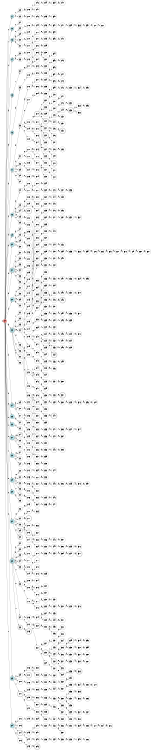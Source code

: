 digraph APTAALF {
__start0 [style = invis, shape = none, label = "", width = 0, height = 0];

rankdir=LR;
size="8,5";

s0 [style="filled", color="black", fillcolor="#ff817b" shape="circle", label="q0"];
s1 [style="filled", color="black", fillcolor="powderblue" shape="circle", label="q1"];
s2 [style="filled", color="black", fillcolor="powderblue" shape="circle", label="q2"];
s3 [style="filled", color="black", fillcolor="powderblue" shape="circle", label="q3"];
s4 [style="filled", color="black", fillcolor="powderblue" shape="circle", label="q4"];
s5 [style="filled", color="black", fillcolor="powderblue" shape="circle", label="q5"];
s6 [style="filled", color="black", fillcolor="powderblue" shape="circle", label="q6"];
s7 [style="filled", color="black", fillcolor="powderblue" shape="circle", label="q7"];
s8 [style="filled", color="black", fillcolor="powderblue" shape="circle", label="q8"];
s9 [style="filled", color="black", fillcolor="powderblue" shape="circle", label="q9"];
s10 [style="filled", color="black", fillcolor="powderblue" shape="circle", label="q10"];
s11 [style="rounded,filled", color="black", fillcolor="powderblue" shape="doublecircle", label="q11"];
s12 [style="filled", color="black", fillcolor="powderblue" shape="circle", label="q12"];
s13 [style="rounded,filled", color="black", fillcolor="powderblue" shape="doublecircle", label="q13"];
s14 [style="filled", color="black", fillcolor="powderblue" shape="circle", label="q14"];
s15 [style="filled", color="black", fillcolor="powderblue" shape="circle", label="q15"];
s16 [style="filled", color="black", fillcolor="powderblue" shape="circle", label="q16"];
s17 [style="rounded,filled", color="black", fillcolor="powderblue" shape="doublecircle", label="q17"];
s18 [style="filled", color="black", fillcolor="powderblue" shape="circle", label="q18"];
s19 [style="filled", color="black", fillcolor="powderblue" shape="circle", label="q19"];
s20 [style="filled", color="black", fillcolor="powderblue" shape="circle", label="q20"];
s21 [style="filled", color="black", fillcolor="powderblue" shape="circle", label="q21"];
s22 [style="rounded,filled", color="black", fillcolor="powderblue" shape="doublecircle", label="q22"];
s23 [style="filled", color="black", fillcolor="powderblue" shape="circle", label="q23"];
s24 [style="filled", color="black", fillcolor="powderblue" shape="circle", label="q24"];
s25 [style="filled", color="black", fillcolor="white" shape="circle", label="q25"];
s26 [style="filled", color="black", fillcolor="white" shape="circle", label="q26"];
s27 [style="filled", color="black", fillcolor="white" shape="circle", label="q27"];
s28 [style="filled", color="black", fillcolor="white" shape="circle", label="q28"];
s29 [style="filled", color="black", fillcolor="white" shape="circle", label="q29"];
s30 [style="filled", color="black", fillcolor="white" shape="circle", label="q30"];
s31 [style="filled", color="black", fillcolor="white" shape="circle", label="q31"];
s32 [style="filled", color="black", fillcolor="white" shape="circle", label="q32"];
s33 [style="filled", color="black", fillcolor="white" shape="circle", label="q33"];
s34 [style="filled", color="black", fillcolor="white" shape="circle", label="q34"];
s35 [style="filled", color="black", fillcolor="white" shape="circle", label="q35"];
s36 [style="filled", color="black", fillcolor="white" shape="circle", label="q36"];
s37 [style="filled", color="black", fillcolor="white" shape="circle", label="q37"];
s38 [style="filled", color="black", fillcolor="white" shape="circle", label="q38"];
s39 [style="filled", color="black", fillcolor="white" shape="circle", label="q39"];
s40 [style="filled", color="black", fillcolor="white" shape="circle", label="q40"];
s41 [style="filled", color="black", fillcolor="white" shape="circle", label="q41"];
s42 [style="filled", color="black", fillcolor="white" shape="circle", label="q42"];
s43 [style="filled", color="black", fillcolor="white" shape="circle", label="q43"];
s44 [style="filled", color="black", fillcolor="white" shape="circle", label="q44"];
s45 [style="filled", color="black", fillcolor="white" shape="circle", label="q45"];
s46 [style="filled", color="black", fillcolor="white" shape="circle", label="q46"];
s47 [style="filled", color="black", fillcolor="white" shape="circle", label="q47"];
s48 [style="filled", color="black", fillcolor="white" shape="circle", label="q48"];
s49 [style="filled", color="black", fillcolor="white" shape="circle", label="q49"];
s50 [style="filled", color="black", fillcolor="white" shape="circle", label="q50"];
s51 [style="filled", color="black", fillcolor="white" shape="circle", label="q51"];
s52 [style="filled", color="black", fillcolor="white" shape="circle", label="q52"];
s53 [style="filled", color="black", fillcolor="white" shape="circle", label="q53"];
s54 [style="filled", color="black", fillcolor="white" shape="circle", label="q54"];
s55 [style="filled", color="black", fillcolor="white" shape="circle", label="q55"];
s56 [style="filled", color="black", fillcolor="white" shape="circle", label="q56"];
s57 [style="filled", color="black", fillcolor="white" shape="circle", label="q57"];
s58 [style="filled", color="black", fillcolor="white" shape="circle", label="q58"];
s59 [style="filled", color="black", fillcolor="white" shape="circle", label="q59"];
s60 [style="filled", color="black", fillcolor="white" shape="circle", label="q60"];
s61 [style="filled", color="black", fillcolor="white" shape="circle", label="q61"];
s62 [style="filled", color="black", fillcolor="white" shape="circle", label="q62"];
s63 [style="filled", color="black", fillcolor="white" shape="circle", label="q63"];
s64 [style="filled", color="black", fillcolor="white" shape="circle", label="q64"];
s65 [style="filled", color="black", fillcolor="white" shape="circle", label="q65"];
s66 [style="filled", color="black", fillcolor="white" shape="circle", label="q66"];
s67 [style="filled", color="black", fillcolor="white" shape="circle", label="q67"];
s68 [style="filled", color="black", fillcolor="white" shape="circle", label="q68"];
s69 [style="filled", color="black", fillcolor="white" shape="circle", label="q69"];
s70 [style="filled", color="black", fillcolor="white" shape="circle", label="q70"];
s71 [style="filled", color="black", fillcolor="white" shape="circle", label="q71"];
s72 [style="filled", color="black", fillcolor="white" shape="circle", label="q72"];
s73 [style="filled", color="black", fillcolor="white" shape="circle", label="q73"];
s74 [style="rounded,filled", color="black", fillcolor="white" shape="doublecircle", label="q74"];
s75 [style="filled", color="black", fillcolor="white" shape="circle", label="q75"];
s76 [style="filled", color="black", fillcolor="white" shape="circle", label="q76"];
s77 [style="filled", color="black", fillcolor="white" shape="circle", label="q77"];
s78 [style="filled", color="black", fillcolor="white" shape="circle", label="q78"];
s79 [style="filled", color="black", fillcolor="white" shape="circle", label="q79"];
s80 [style="filled", color="black", fillcolor="white" shape="circle", label="q80"];
s81 [style="filled", color="black", fillcolor="white" shape="circle", label="q81"];
s82 [style="filled", color="black", fillcolor="white" shape="circle", label="q82"];
s83 [style="filled", color="black", fillcolor="white" shape="circle", label="q83"];
s84 [style="filled", color="black", fillcolor="white" shape="circle", label="q84"];
s85 [style="filled", color="black", fillcolor="white" shape="circle", label="q85"];
s86 [style="filled", color="black", fillcolor="white" shape="circle", label="q86"];
s87 [style="filled", color="black", fillcolor="white" shape="circle", label="q87"];
s88 [style="filled", color="black", fillcolor="white" shape="circle", label="q88"];
s89 [style="rounded,filled", color="black", fillcolor="white" shape="doublecircle", label="q89"];
s90 [style="rounded,filled", color="black", fillcolor="white" shape="doublecircle", label="q90"];
s91 [style="filled", color="black", fillcolor="white" shape="circle", label="q91"];
s92 [style="filled", color="black", fillcolor="white" shape="circle", label="q92"];
s93 [style="filled", color="black", fillcolor="white" shape="circle", label="q93"];
s94 [style="filled", color="black", fillcolor="white" shape="circle", label="q94"];
s95 [style="filled", color="black", fillcolor="white" shape="circle", label="q95"];
s96 [style="filled", color="black", fillcolor="white" shape="circle", label="q96"];
s97 [style="filled", color="black", fillcolor="white" shape="circle", label="q97"];
s98 [style="rounded,filled", color="black", fillcolor="white" shape="doublecircle", label="q98"];
s99 [style="filled", color="black", fillcolor="white" shape="circle", label="q99"];
s100 [style="filled", color="black", fillcolor="white" shape="circle", label="q100"];
s101 [style="rounded,filled", color="black", fillcolor="white" shape="doublecircle", label="q101"];
s102 [style="filled", color="black", fillcolor="white" shape="circle", label="q102"];
s103 [style="filled", color="black", fillcolor="white" shape="circle", label="q103"];
s104 [style="rounded,filled", color="black", fillcolor="white" shape="doublecircle", label="q104"];
s105 [style="filled", color="black", fillcolor="white" shape="circle", label="q105"];
s106 [style="filled", color="black", fillcolor="white" shape="circle", label="q106"];
s107 [style="filled", color="black", fillcolor="white" shape="circle", label="q107"];
s108 [style="filled", color="black", fillcolor="white" shape="circle", label="q108"];
s109 [style="filled", color="black", fillcolor="white" shape="circle", label="q109"];
s110 [style="filled", color="black", fillcolor="white" shape="circle", label="q110"];
s111 [style="filled", color="black", fillcolor="white" shape="circle", label="q111"];
s112 [style="filled", color="black", fillcolor="white" shape="circle", label="q112"];
s113 [style="filled", color="black", fillcolor="white" shape="circle", label="q113"];
s114 [style="filled", color="black", fillcolor="white" shape="circle", label="q114"];
s115 [style="filled", color="black", fillcolor="white" shape="circle", label="q115"];
s116 [style="filled", color="black", fillcolor="white" shape="circle", label="q116"];
s117 [style="filled", color="black", fillcolor="white" shape="circle", label="q117"];
s118 [style="filled", color="black", fillcolor="white" shape="circle", label="q118"];
s119 [style="filled", color="black", fillcolor="white" shape="circle", label="q119"];
s120 [style="filled", color="black", fillcolor="white" shape="circle", label="q120"];
s121 [style="filled", color="black", fillcolor="white" shape="circle", label="q121"];
s122 [style="filled", color="black", fillcolor="white" shape="circle", label="q122"];
s123 [style="filled", color="black", fillcolor="white" shape="circle", label="q123"];
s124 [style="filled", color="black", fillcolor="white" shape="circle", label="q124"];
s125 [style="filled", color="black", fillcolor="white" shape="circle", label="q125"];
s126 [style="filled", color="black", fillcolor="white" shape="circle", label="q126"];
s127 [style="filled", color="black", fillcolor="white" shape="circle", label="q127"];
s128 [style="filled", color="black", fillcolor="white" shape="circle", label="q128"];
s129 [style="filled", color="black", fillcolor="white" shape="circle", label="q129"];
s130 [style="rounded,filled", color="black", fillcolor="white" shape="doublecircle", label="q130"];
s131 [style="filled", color="black", fillcolor="white" shape="circle", label="q131"];
s132 [style="filled", color="black", fillcolor="white" shape="circle", label="q132"];
s133 [style="filled", color="black", fillcolor="white" shape="circle", label="q133"];
s134 [style="filled", color="black", fillcolor="white" shape="circle", label="q134"];
s135 [style="filled", color="black", fillcolor="white" shape="circle", label="q135"];
s136 [style="filled", color="black", fillcolor="white" shape="circle", label="q136"];
s137 [style="filled", color="black", fillcolor="white" shape="circle", label="q137"];
s138 [style="filled", color="black", fillcolor="white" shape="circle", label="q138"];
s139 [style="filled", color="black", fillcolor="white" shape="circle", label="q139"];
s140 [style="filled", color="black", fillcolor="white" shape="circle", label="q140"];
s141 [style="filled", color="black", fillcolor="white" shape="circle", label="q141"];
s142 [style="filled", color="black", fillcolor="white" shape="circle", label="q142"];
s143 [style="filled", color="black", fillcolor="white" shape="circle", label="q143"];
s144 [style="filled", color="black", fillcolor="white" shape="circle", label="q144"];
s145 [style="filled", color="black", fillcolor="white" shape="circle", label="q145"];
s146 [style="filled", color="black", fillcolor="white" shape="circle", label="q146"];
s147 [style="filled", color="black", fillcolor="white" shape="circle", label="q147"];
s148 [style="filled", color="black", fillcolor="white" shape="circle", label="q148"];
s149 [style="filled", color="black", fillcolor="white" shape="circle", label="q149"];
s150 [style="filled", color="black", fillcolor="white" shape="circle", label="q150"];
s151 [style="filled", color="black", fillcolor="white" shape="circle", label="q151"];
s152 [style="filled", color="black", fillcolor="white" shape="circle", label="q152"];
s153 [style="filled", color="black", fillcolor="white" shape="circle", label="q153"];
s154 [style="filled", color="black", fillcolor="white" shape="circle", label="q154"];
s155 [style="filled", color="black", fillcolor="white" shape="circle", label="q155"];
s156 [style="filled", color="black", fillcolor="white" shape="circle", label="q156"];
s157 [style="filled", color="black", fillcolor="white" shape="circle", label="q157"];
s158 [style="filled", color="black", fillcolor="white" shape="circle", label="q158"];
s159 [style="filled", color="black", fillcolor="white" shape="circle", label="q159"];
s160 [style="filled", color="black", fillcolor="white" shape="circle", label="q160"];
s161 [style="filled", color="black", fillcolor="white" shape="circle", label="q161"];
s162 [style="filled", color="black", fillcolor="white" shape="circle", label="q162"];
s163 [style="filled", color="black", fillcolor="white" shape="circle", label="q163"];
s164 [style="filled", color="black", fillcolor="white" shape="circle", label="q164"];
s165 [style="filled", color="black", fillcolor="white" shape="circle", label="q165"];
s166 [style="filled", color="black", fillcolor="white" shape="circle", label="q166"];
s167 [style="filled", color="black", fillcolor="white" shape="circle", label="q167"];
s168 [style="filled", color="black", fillcolor="white" shape="circle", label="q168"];
s169 [style="filled", color="black", fillcolor="white" shape="circle", label="q169"];
s170 [style="filled", color="black", fillcolor="white" shape="circle", label="q170"];
s171 [style="rounded,filled", color="black", fillcolor="white" shape="doublecircle", label="q171"];
s172 [style="filled", color="black", fillcolor="white" shape="circle", label="q172"];
s173 [style="rounded,filled", color="black", fillcolor="white" shape="doublecircle", label="q173"];
s174 [style="filled", color="black", fillcolor="white" shape="circle", label="q174"];
s175 [style="filled", color="black", fillcolor="white" shape="circle", label="q175"];
s176 [style="filled", color="black", fillcolor="white" shape="circle", label="q176"];
s177 [style="filled", color="black", fillcolor="white" shape="circle", label="q177"];
s178 [style="filled", color="black", fillcolor="white" shape="circle", label="q178"];
s179 [style="filled", color="black", fillcolor="white" shape="circle", label="q179"];
s180 [style="filled", color="black", fillcolor="white" shape="circle", label="q180"];
s181 [style="filled", color="black", fillcolor="white" shape="circle", label="q181"];
s182 [style="filled", color="black", fillcolor="white" shape="circle", label="q182"];
s183 [style="filled", color="black", fillcolor="white" shape="circle", label="q183"];
s184 [style="filled", color="black", fillcolor="white" shape="circle", label="q184"];
s185 [style="rounded,filled", color="black", fillcolor="white" shape="doublecircle", label="q185"];
s186 [style="filled", color="black", fillcolor="white" shape="circle", label="q186"];
s187 [style="rounded,filled", color="black", fillcolor="white" shape="doublecircle", label="q187"];
s188 [style="filled", color="black", fillcolor="white" shape="circle", label="q188"];
s189 [style="filled", color="black", fillcolor="white" shape="circle", label="q189"];
s190 [style="rounded,filled", color="black", fillcolor="white" shape="doublecircle", label="q190"];
s191 [style="filled", color="black", fillcolor="white" shape="circle", label="q191"];
s192 [style="filled", color="black", fillcolor="white" shape="circle", label="q192"];
s193 [style="filled", color="black", fillcolor="white" shape="circle", label="q193"];
s194 [style="filled", color="black", fillcolor="white" shape="circle", label="q194"];
s195 [style="filled", color="black", fillcolor="white" shape="circle", label="q195"];
s196 [style="filled", color="black", fillcolor="white" shape="circle", label="q196"];
s197 [style="filled", color="black", fillcolor="white" shape="circle", label="q197"];
s198 [style="filled", color="black", fillcolor="white" shape="circle", label="q198"];
s199 [style="filled", color="black", fillcolor="white" shape="circle", label="q199"];
s200 [style="filled", color="black", fillcolor="white" shape="circle", label="q200"];
s201 [style="filled", color="black", fillcolor="white" shape="circle", label="q201"];
s202 [style="filled", color="black", fillcolor="white" shape="circle", label="q202"];
s203 [style="filled", color="black", fillcolor="white" shape="circle", label="q203"];
s204 [style="filled", color="black", fillcolor="white" shape="circle", label="q204"];
s205 [style="filled", color="black", fillcolor="white" shape="circle", label="q205"];
s206 [style="filled", color="black", fillcolor="white" shape="circle", label="q206"];
s207 [style="filled", color="black", fillcolor="white" shape="circle", label="q207"];
s208 [style="filled", color="black", fillcolor="white" shape="circle", label="q208"];
s209 [style="filled", color="black", fillcolor="white" shape="circle", label="q209"];
s210 [style="rounded,filled", color="black", fillcolor="white" shape="doublecircle", label="q210"];
s211 [style="filled", color="black", fillcolor="white" shape="circle", label="q211"];
s212 [style="filled", color="black", fillcolor="white" shape="circle", label="q212"];
s213 [style="filled", color="black", fillcolor="white" shape="circle", label="q213"];
s214 [style="filled", color="black", fillcolor="white" shape="circle", label="q214"];
s215 [style="filled", color="black", fillcolor="white" shape="circle", label="q215"];
s216 [style="filled", color="black", fillcolor="white" shape="circle", label="q216"];
s217 [style="filled", color="black", fillcolor="white" shape="circle", label="q217"];
s218 [style="filled", color="black", fillcolor="white" shape="circle", label="q218"];
s219 [style="filled", color="black", fillcolor="white" shape="circle", label="q219"];
s220 [style="filled", color="black", fillcolor="white" shape="circle", label="q220"];
s221 [style="filled", color="black", fillcolor="white" shape="circle", label="q221"];
s222 [style="filled", color="black", fillcolor="white" shape="circle", label="q222"];
s223 [style="filled", color="black", fillcolor="white" shape="circle", label="q223"];
s224 [style="filled", color="black", fillcolor="white" shape="circle", label="q224"];
s225 [style="filled", color="black", fillcolor="white" shape="circle", label="q225"];
s226 [style="filled", color="black", fillcolor="white" shape="circle", label="q226"];
s227 [style="filled", color="black", fillcolor="white" shape="circle", label="q227"];
s228 [style="filled", color="black", fillcolor="white" shape="circle", label="q228"];
s229 [style="filled", color="black", fillcolor="white" shape="circle", label="q229"];
s230 [style="filled", color="black", fillcolor="white" shape="circle", label="q230"];
s231 [style="filled", color="black", fillcolor="white" shape="circle", label="q231"];
s232 [style="filled", color="black", fillcolor="white" shape="circle", label="q232"];
s233 [style="filled", color="black", fillcolor="white" shape="circle", label="q233"];
s234 [style="filled", color="black", fillcolor="white" shape="circle", label="q234"];
s235 [style="filled", color="black", fillcolor="white" shape="circle", label="q235"];
s236 [style="filled", color="black", fillcolor="white" shape="circle", label="q236"];
s237 [style="filled", color="black", fillcolor="white" shape="circle", label="q237"];
s238 [style="filled", color="black", fillcolor="white" shape="circle", label="q238"];
s239 [style="filled", color="black", fillcolor="white" shape="circle", label="q239"];
s240 [style="filled", color="black", fillcolor="white" shape="circle", label="q240"];
s241 [style="filled", color="black", fillcolor="white" shape="circle", label="q241"];
s242 [style="filled", color="black", fillcolor="white" shape="circle", label="q242"];
s243 [style="filled", color="black", fillcolor="white" shape="circle", label="q243"];
s244 [style="filled", color="black", fillcolor="white" shape="circle", label="q244"];
s245 [style="filled", color="black", fillcolor="white" shape="circle", label="q245"];
s246 [style="filled", color="black", fillcolor="white" shape="circle", label="q246"];
s247 [style="filled", color="black", fillcolor="white" shape="circle", label="q247"];
s248 [style="filled", color="black", fillcolor="white" shape="circle", label="q248"];
s249 [style="filled", color="black", fillcolor="white" shape="circle", label="q249"];
s250 [style="filled", color="black", fillcolor="white" shape="circle", label="q250"];
s251 [style="filled", color="black", fillcolor="white" shape="circle", label="q251"];
s252 [style="filled", color="black", fillcolor="white" shape="circle", label="q252"];
s253 [style="filled", color="black", fillcolor="white" shape="circle", label="q253"];
s254 [style="filled", color="black", fillcolor="white" shape="circle", label="q254"];
s255 [style="filled", color="black", fillcolor="white" shape="circle", label="q255"];
s256 [style="filled", color="black", fillcolor="white" shape="circle", label="q256"];
s257 [style="filled", color="black", fillcolor="white" shape="circle", label="q257"];
s258 [style="filled", color="black", fillcolor="white" shape="circle", label="q258"];
s259 [style="filled", color="black", fillcolor="white" shape="circle", label="q259"];
s260 [style="filled", color="black", fillcolor="white" shape="circle", label="q260"];
s261 [style="filled", color="black", fillcolor="white" shape="circle", label="q261"];
s262 [style="filled", color="black", fillcolor="white" shape="circle", label="q262"];
s263 [style="filled", color="black", fillcolor="white" shape="circle", label="q263"];
s264 [style="filled", color="black", fillcolor="white" shape="circle", label="q264"];
s265 [style="filled", color="black", fillcolor="white" shape="circle", label="q265"];
s266 [style="filled", color="black", fillcolor="white" shape="circle", label="q266"];
s267 [style="filled", color="black", fillcolor="white" shape="circle", label="q267"];
s268 [style="filled", color="black", fillcolor="white" shape="circle", label="q268"];
s269 [style="filled", color="black", fillcolor="white" shape="circle", label="q269"];
s270 [style="filled", color="black", fillcolor="white" shape="circle", label="q270"];
s271 [style="filled", color="black", fillcolor="white" shape="circle", label="q271"];
s272 [style="filled", color="black", fillcolor="white" shape="circle", label="q272"];
s273 [style="filled", color="black", fillcolor="white" shape="circle", label="q273"];
s274 [style="filled", color="black", fillcolor="white" shape="circle", label="q274"];
s275 [style="filled", color="black", fillcolor="white" shape="circle", label="q275"];
s276 [style="filled", color="black", fillcolor="white" shape="circle", label="q276"];
s277 [style="filled", color="black", fillcolor="white" shape="circle", label="q277"];
s278 [style="filled", color="black", fillcolor="white" shape="circle", label="q278"];
s279 [style="filled", color="black", fillcolor="white" shape="circle", label="q279"];
s280 [style="rounded,filled", color="black", fillcolor="white" shape="doublecircle", label="q280"];
s281 [style="filled", color="black", fillcolor="white" shape="circle", label="q281"];
s282 [style="filled", color="black", fillcolor="white" shape="circle", label="q282"];
s283 [style="filled", color="black", fillcolor="white" shape="circle", label="q283"];
s284 [style="filled", color="black", fillcolor="white" shape="circle", label="q284"];
s285 [style="filled", color="black", fillcolor="white" shape="circle", label="q285"];
s286 [style="filled", color="black", fillcolor="white" shape="circle", label="q286"];
s287 [style="rounded,filled", color="black", fillcolor="white" shape="doublecircle", label="q287"];
s288 [style="filled", color="black", fillcolor="white" shape="circle", label="q288"];
s289 [style="filled", color="black", fillcolor="white" shape="circle", label="q289"];
s290 [style="filled", color="black", fillcolor="white" shape="circle", label="q290"];
s291 [style="filled", color="black", fillcolor="white" shape="circle", label="q291"];
s292 [style="filled", color="black", fillcolor="white" shape="circle", label="q292"];
s293 [style="rounded,filled", color="black", fillcolor="white" shape="doublecircle", label="q293"];
s294 [style="filled", color="black", fillcolor="white" shape="circle", label="q294"];
s295 [style="filled", color="black", fillcolor="white" shape="circle", label="q295"];
s296 [style="filled", color="black", fillcolor="white" shape="circle", label="q296"];
s297 [style="filled", color="black", fillcolor="white" shape="circle", label="q297"];
s298 [style="filled", color="black", fillcolor="white" shape="circle", label="q298"];
s299 [style="filled", color="black", fillcolor="white" shape="circle", label="q299"];
s300 [style="filled", color="black", fillcolor="white" shape="circle", label="q300"];
s301 [style="filled", color="black", fillcolor="white" shape="circle", label="q301"];
s302 [style="filled", color="black", fillcolor="white" shape="circle", label="q302"];
s303 [style="filled", color="black", fillcolor="white" shape="circle", label="q303"];
s304 [style="filled", color="black", fillcolor="white" shape="circle", label="q304"];
s305 [style="filled", color="black", fillcolor="white" shape="circle", label="q305"];
s306 [style="filled", color="black", fillcolor="white" shape="circle", label="q306"];
s307 [style="filled", color="black", fillcolor="white" shape="circle", label="q307"];
s308 [style="filled", color="black", fillcolor="white" shape="circle", label="q308"];
s309 [style="filled", color="black", fillcolor="white" shape="circle", label="q309"];
s310 [style="rounded,filled", color="black", fillcolor="white" shape="doublecircle", label="q310"];
s311 [style="filled", color="black", fillcolor="white" shape="circle", label="q311"];
s312 [style="rounded,filled", color="black", fillcolor="white" shape="doublecircle", label="q312"];
s313 [style="filled", color="black", fillcolor="white" shape="circle", label="q313"];
s314 [style="filled", color="black", fillcolor="white" shape="circle", label="q314"];
s315 [style="filled", color="black", fillcolor="white" shape="circle", label="q315"];
s316 [style="filled", color="black", fillcolor="white" shape="circle", label="q316"];
s317 [style="filled", color="black", fillcolor="white" shape="circle", label="q317"];
s318 [style="filled", color="black", fillcolor="white" shape="circle", label="q318"];
s319 [style="filled", color="black", fillcolor="white" shape="circle", label="q319"];
s320 [style="filled", color="black", fillcolor="white" shape="circle", label="q320"];
s321 [style="filled", color="black", fillcolor="white" shape="circle", label="q321"];
s322 [style="filled", color="black", fillcolor="white" shape="circle", label="q322"];
s323 [style="filled", color="black", fillcolor="white" shape="circle", label="q323"];
s324 [style="filled", color="black", fillcolor="white" shape="circle", label="q324"];
s325 [style="filled", color="black", fillcolor="white" shape="circle", label="q325"];
s326 [style="filled", color="black", fillcolor="white" shape="circle", label="q326"];
s327 [style="filled", color="black", fillcolor="white" shape="circle", label="q327"];
s328 [style="filled", color="black", fillcolor="white" shape="circle", label="q328"];
s329 [style="filled", color="black", fillcolor="white" shape="circle", label="q329"];
s330 [style="filled", color="black", fillcolor="white" shape="circle", label="q330"];
s331 [style="filled", color="black", fillcolor="white" shape="circle", label="q331"];
s332 [style="filled", color="black", fillcolor="white" shape="circle", label="q332"];
s333 [style="filled", color="black", fillcolor="white" shape="circle", label="q333"];
s334 [style="filled", color="black", fillcolor="white" shape="circle", label="q334"];
s335 [style="rounded,filled", color="black", fillcolor="white" shape="doublecircle", label="q335"];
s336 [style="filled", color="black", fillcolor="white" shape="circle", label="q336"];
s337 [style="filled", color="black", fillcolor="white" shape="circle", label="q337"];
s338 [style="filled", color="black", fillcolor="white" shape="circle", label="q338"];
s339 [style="filled", color="black", fillcolor="white" shape="circle", label="q339"];
s340 [style="filled", color="black", fillcolor="white" shape="circle", label="q340"];
s341 [style="filled", color="black", fillcolor="white" shape="circle", label="q341"];
s342 [style="filled", color="black", fillcolor="white" shape="circle", label="q342"];
s343 [style="filled", color="black", fillcolor="white" shape="circle", label="q343"];
s344 [style="filled", color="black", fillcolor="white" shape="circle", label="q344"];
s345 [style="filled", color="black", fillcolor="white" shape="circle", label="q345"];
s346 [style="filled", color="black", fillcolor="white" shape="circle", label="q346"];
s347 [style="filled", color="black", fillcolor="white" shape="circle", label="q347"];
s348 [style="filled", color="black", fillcolor="white" shape="circle", label="q348"];
s349 [style="filled", color="black", fillcolor="white" shape="circle", label="q349"];
s350 [style="filled", color="black", fillcolor="white" shape="circle", label="q350"];
s351 [style="filled", color="black", fillcolor="white" shape="circle", label="q351"];
s352 [style="filled", color="black", fillcolor="white" shape="circle", label="q352"];
s353 [style="filled", color="black", fillcolor="white" shape="circle", label="q353"];
s354 [style="filled", color="black", fillcolor="white" shape="circle", label="q354"];
s355 [style="filled", color="black", fillcolor="white" shape="circle", label="q355"];
s356 [style="filled", color="black", fillcolor="white" shape="circle", label="q356"];
s357 [style="filled", color="black", fillcolor="white" shape="circle", label="q357"];
s358 [style="filled", color="black", fillcolor="white" shape="circle", label="q358"];
s359 [style="filled", color="black", fillcolor="white" shape="circle", label="q359"];
s360 [style="filled", color="black", fillcolor="white" shape="circle", label="q360"];
s361 [style="filled", color="black", fillcolor="white" shape="circle", label="q361"];
s362 [style="filled", color="black", fillcolor="white" shape="circle", label="q362"];
s363 [style="filled", color="black", fillcolor="white" shape="circle", label="q363"];
s364 [style="filled", color="black", fillcolor="white" shape="circle", label="q364"];
s365 [style="filled", color="black", fillcolor="white" shape="circle", label="q365"];
s366 [style="filled", color="black", fillcolor="white" shape="circle", label="q366"];
s367 [style="filled", color="black", fillcolor="white" shape="circle", label="q367"];
s368 [style="filled", color="black", fillcolor="white" shape="circle", label="q368"];
s369 [style="filled", color="black", fillcolor="white" shape="circle", label="q369"];
s370 [style="filled", color="black", fillcolor="white" shape="circle", label="q370"];
s371 [style="filled", color="black", fillcolor="white" shape="circle", label="q371"];
s372 [style="filled", color="black", fillcolor="white" shape="circle", label="q372"];
s373 [style="filled", color="black", fillcolor="white" shape="circle", label="q373"];
s374 [style="filled", color="black", fillcolor="white" shape="circle", label="q374"];
s375 [style="filled", color="black", fillcolor="white" shape="circle", label="q375"];
s376 [style="filled", color="black", fillcolor="white" shape="circle", label="q376"];
s377 [style="filled", color="black", fillcolor="white" shape="circle", label="q377"];
s378 [style="rounded,filled", color="black", fillcolor="white" shape="doublecircle", label="q378"];
s379 [style="filled", color="black", fillcolor="white" shape="circle", label="q379"];
s380 [style="filled", color="black", fillcolor="white" shape="circle", label="q380"];
s381 [style="filled", color="black", fillcolor="white" shape="circle", label="q381"];
s382 [style="filled", color="black", fillcolor="white" shape="circle", label="q382"];
s383 [style="filled", color="black", fillcolor="white" shape="circle", label="q383"];
s384 [style="filled", color="black", fillcolor="white" shape="circle", label="q384"];
s385 [style="rounded,filled", color="black", fillcolor="white" shape="doublecircle", label="q385"];
s386 [style="filled", color="black", fillcolor="white" shape="circle", label="q386"];
s387 [style="filled", color="black", fillcolor="white" shape="circle", label="q387"];
s388 [style="filled", color="black", fillcolor="white" shape="circle", label="q388"];
s389 [style="filled", color="black", fillcolor="white" shape="circle", label="q389"];
s390 [style="filled", color="black", fillcolor="white" shape="circle", label="q390"];
s391 [style="filled", color="black", fillcolor="white" shape="circle", label="q391"];
s392 [style="filled", color="black", fillcolor="white" shape="circle", label="q392"];
s393 [style="filled", color="black", fillcolor="white" shape="circle", label="q393"];
s394 [style="filled", color="black", fillcolor="white" shape="circle", label="q394"];
s395 [style="filled", color="black", fillcolor="white" shape="circle", label="q395"];
s396 [style="filled", color="black", fillcolor="white" shape="circle", label="q396"];
s397 [style="filled", color="black", fillcolor="white" shape="circle", label="q397"];
s398 [style="filled", color="black", fillcolor="white" shape="circle", label="q398"];
s399 [style="filled", color="black", fillcolor="white" shape="circle", label="q399"];
s400 [style="filled", color="black", fillcolor="white" shape="circle", label="q400"];
s401 [style="filled", color="black", fillcolor="white" shape="circle", label="q401"];
s402 [style="filled", color="black", fillcolor="white" shape="circle", label="q402"];
s403 [style="filled", color="black", fillcolor="white" shape="circle", label="q403"];
s404 [style="filled", color="black", fillcolor="white" shape="circle", label="q404"];
s405 [style="filled", color="black", fillcolor="white" shape="circle", label="q405"];
s406 [style="filled", color="black", fillcolor="white" shape="circle", label="q406"];
s407 [style="filled", color="black", fillcolor="white" shape="circle", label="q407"];
s408 [style="filled", color="black", fillcolor="white" shape="circle", label="q408"];
s409 [style="filled", color="black", fillcolor="white" shape="circle", label="q409"];
s410 [style="rounded,filled", color="black", fillcolor="white" shape="doublecircle", label="q410"];
s411 [style="filled", color="black", fillcolor="white" shape="circle", label="q411"];
s412 [style="filled", color="black", fillcolor="white" shape="circle", label="q412"];
s413 [style="filled", color="black", fillcolor="white" shape="circle", label="q413"];
s414 [style="filled", color="black", fillcolor="white" shape="circle", label="q414"];
s415 [style="filled", color="black", fillcolor="white" shape="circle", label="q415"];
s416 [style="filled", color="black", fillcolor="white" shape="circle", label="q416"];
s417 [style="filled", color="black", fillcolor="white" shape="circle", label="q417"];
s418 [style="filled", color="black", fillcolor="white" shape="circle", label="q418"];
s419 [style="filled", color="black", fillcolor="white" shape="circle", label="q419"];
s420 [style="filled", color="black", fillcolor="white" shape="circle", label="q420"];
s421 [style="filled", color="black", fillcolor="white" shape="circle", label="q421"];
s422 [style="filled", color="black", fillcolor="white" shape="circle", label="q422"];
s423 [style="filled", color="black", fillcolor="white" shape="circle", label="q423"];
s424 [style="filled", color="black", fillcolor="white" shape="circle", label="q424"];
s425 [style="filled", color="black", fillcolor="white" shape="circle", label="q425"];
s426 [style="filled", color="black", fillcolor="white" shape="circle", label="q426"];
s427 [style="filled", color="black", fillcolor="white" shape="circle", label="q427"];
s428 [style="filled", color="black", fillcolor="white" shape="circle", label="q428"];
s429 [style="filled", color="black", fillcolor="white" shape="circle", label="q429"];
s430 [style="filled", color="black", fillcolor="white" shape="circle", label="q430"];
s431 [style="filled", color="black", fillcolor="white" shape="circle", label="q431"];
s432 [style="filled", color="black", fillcolor="white" shape="circle", label="q432"];
s433 [style="filled", color="black", fillcolor="white" shape="circle", label="q433"];
s434 [style="rounded,filled", color="black", fillcolor="white" shape="doublecircle", label="q434"];
s435 [style="filled", color="black", fillcolor="white" shape="circle", label="q435"];
s436 [style="filled", color="black", fillcolor="white" shape="circle", label="q436"];
s437 [style="filled", color="black", fillcolor="white" shape="circle", label="q437"];
s438 [style="filled", color="black", fillcolor="white" shape="circle", label="q438"];
s439 [style="filled", color="black", fillcolor="white" shape="circle", label="q439"];
s440 [style="rounded,filled", color="black", fillcolor="white" shape="doublecircle", label="q440"];
s441 [style="filled", color="black", fillcolor="white" shape="circle", label="q441"];
s442 [style="filled", color="black", fillcolor="white" shape="circle", label="q442"];
s443 [style="filled", color="black", fillcolor="white" shape="circle", label="q443"];
s444 [style="filled", color="black", fillcolor="white" shape="circle", label="q444"];
s445 [style="filled", color="black", fillcolor="white" shape="circle", label="q445"];
s446 [style="filled", color="black", fillcolor="white" shape="circle", label="q446"];
s447 [style="filled", color="black", fillcolor="white" shape="circle", label="q447"];
s448 [style="filled", color="black", fillcolor="white" shape="circle", label="q448"];
s449 [style="filled", color="black", fillcolor="white" shape="circle", label="q449"];
s450 [style="filled", color="black", fillcolor="white" shape="circle", label="q450"];
s451 [style="filled", color="black", fillcolor="white" shape="circle", label="q451"];
s452 [style="filled", color="black", fillcolor="white" shape="circle", label="q452"];
s453 [style="filled", color="black", fillcolor="white" shape="circle", label="q453"];
s454 [style="filled", color="black", fillcolor="white" shape="circle", label="q454"];
s455 [style="filled", color="black", fillcolor="white" shape="circle", label="q455"];
s456 [style="filled", color="black", fillcolor="white" shape="circle", label="q456"];
s457 [style="filled", color="black", fillcolor="white" shape="circle", label="q457"];
s458 [style="filled", color="black", fillcolor="white" shape="circle", label="q458"];
s459 [style="filled", color="black", fillcolor="white" shape="circle", label="q459"];
s460 [style="rounded,filled", color="black", fillcolor="white" shape="doublecircle", label="q460"];
s461 [style="filled", color="black", fillcolor="white" shape="circle", label="q461"];
s462 [style="filled", color="black", fillcolor="white" shape="circle", label="q462"];
s463 [style="filled", color="black", fillcolor="white" shape="circle", label="q463"];
s464 [style="filled", color="black", fillcolor="white" shape="circle", label="q464"];
s465 [style="filled", color="black", fillcolor="white" shape="circle", label="q465"];
s466 [style="filled", color="black", fillcolor="white" shape="circle", label="q466"];
s467 [style="filled", color="black", fillcolor="white" shape="circle", label="q467"];
s468 [style="filled", color="black", fillcolor="white" shape="circle", label="q468"];
s469 [style="filled", color="black", fillcolor="white" shape="circle", label="q469"];
s470 [style="filled", color="black", fillcolor="white" shape="circle", label="q470"];
s471 [style="filled", color="black", fillcolor="white" shape="circle", label="q471"];
s472 [style="filled", color="black", fillcolor="white" shape="circle", label="q472"];
s473 [style="filled", color="black", fillcolor="white" shape="circle", label="q473"];
s474 [style="filled", color="black", fillcolor="white" shape="circle", label="q474"];
s475 [style="filled", color="black", fillcolor="white" shape="circle", label="q475"];
s476 [style="filled", color="black", fillcolor="white" shape="circle", label="q476"];
s477 [style="filled", color="black", fillcolor="white" shape="circle", label="q477"];
s478 [style="filled", color="black", fillcolor="white" shape="circle", label="q478"];
s479 [style="filled", color="black", fillcolor="white" shape="circle", label="q479"];
s480 [style="filled", color="black", fillcolor="white" shape="circle", label="q480"];
s481 [style="filled", color="black", fillcolor="white" shape="circle", label="q481"];
s482 [style="rounded,filled", color="black", fillcolor="white" shape="doublecircle", label="q482"];
s483 [style="filled", color="black", fillcolor="white" shape="circle", label="q483"];
s484 [style="filled", color="black", fillcolor="white" shape="circle", label="q484"];
s485 [style="filled", color="black", fillcolor="white" shape="circle", label="q485"];
s486 [style="filled", color="black", fillcolor="white" shape="circle", label="q486"];
s487 [style="filled", color="black", fillcolor="white" shape="circle", label="q487"];
s488 [style="filled", color="black", fillcolor="white" shape="circle", label="q488"];
s489 [style="filled", color="black", fillcolor="white" shape="circle", label="q489"];
s490 [style="filled", color="black", fillcolor="white" shape="circle", label="q490"];
s491 [style="filled", color="black", fillcolor="white" shape="circle", label="q491"];
s492 [style="filled", color="black", fillcolor="white" shape="circle", label="q492"];
s493 [style="rounded,filled", color="black", fillcolor="white" shape="doublecircle", label="q493"];
s494 [style="filled", color="black", fillcolor="white" shape="circle", label="q494"];
s495 [style="filled", color="black", fillcolor="white" shape="circle", label="q495"];
s496 [style="filled", color="black", fillcolor="white" shape="circle", label="q496"];
s497 [style="filled", color="black", fillcolor="white" shape="circle", label="q497"];
s498 [style="filled", color="black", fillcolor="white" shape="circle", label="q498"];
s499 [style="filled", color="black", fillcolor="white" shape="circle", label="q499"];
s500 [style="filled", color="black", fillcolor="white" shape="circle", label="q500"];
s501 [style="rounded,filled", color="black", fillcolor="white" shape="doublecircle", label="q501"];
s502 [style="filled", color="black", fillcolor="white" shape="circle", label="q502"];
s503 [style="filled", color="black", fillcolor="white" shape="circle", label="q503"];
s504 [style="filled", color="black", fillcolor="white" shape="circle", label="q504"];
s505 [style="filled", color="black", fillcolor="white" shape="circle", label="q505"];
s506 [style="filled", color="black", fillcolor="white" shape="circle", label="q506"];
s507 [style="filled", color="black", fillcolor="white" shape="circle", label="q507"];
s508 [style="filled", color="black", fillcolor="white" shape="circle", label="q508"];
s509 [style="filled", color="black", fillcolor="white" shape="circle", label="q509"];
s510 [style="filled", color="black", fillcolor="white" shape="circle", label="q510"];
s511 [style="filled", color="black", fillcolor="white" shape="circle", label="q511"];
s512 [style="filled", color="black", fillcolor="white" shape="circle", label="q512"];
s513 [style="filled", color="black", fillcolor="white" shape="circle", label="q513"];
s514 [style="filled", color="black", fillcolor="white" shape="circle", label="q514"];
s515 [style="filled", color="black", fillcolor="white" shape="circle", label="q515"];
s516 [style="filled", color="black", fillcolor="white" shape="circle", label="q516"];
s517 [style="filled", color="black", fillcolor="white" shape="circle", label="q517"];
s518 [style="filled", color="black", fillcolor="white" shape="circle", label="q518"];
s519 [style="filled", color="black", fillcolor="white" shape="circle", label="q519"];
s520 [style="filled", color="black", fillcolor="white" shape="circle", label="q520"];
s521 [style="filled", color="black", fillcolor="white" shape="circle", label="q521"];
s522 [style="filled", color="black", fillcolor="white" shape="circle", label="q522"];
s523 [style="filled", color="black", fillcolor="white" shape="circle", label="q523"];
s524 [style="filled", color="black", fillcolor="white" shape="circle", label="q524"];
s525 [style="filled", color="black", fillcolor="white" shape="circle", label="q525"];
s526 [style="filled", color="black", fillcolor="white" shape="circle", label="q526"];
s527 [style="filled", color="black", fillcolor="white" shape="circle", label="q527"];
s528 [style="filled", color="black", fillcolor="white" shape="circle", label="q528"];
s529 [style="filled", color="black", fillcolor="white" shape="circle", label="q529"];
s530 [style="filled", color="black", fillcolor="white" shape="circle", label="q530"];
s531 [style="filled", color="black", fillcolor="white" shape="circle", label="q531"];
s532 [style="rounded,filled", color="black", fillcolor="white" shape="doublecircle", label="q532"];
s533 [style="filled", color="black", fillcolor="white" shape="circle", label="q533"];
s534 [style="filled", color="black", fillcolor="white" shape="circle", label="q534"];
s535 [style="filled", color="black", fillcolor="white" shape="circle", label="q535"];
s536 [style="filled", color="black", fillcolor="white" shape="circle", label="q536"];
s537 [style="filled", color="black", fillcolor="white" shape="circle", label="q537"];
s538 [style="filled", color="black", fillcolor="white" shape="circle", label="q538"];
s539 [style="filled", color="black", fillcolor="white" shape="circle", label="q539"];
s540 [style="filled", color="black", fillcolor="white" shape="circle", label="q540"];
s541 [style="filled", color="black", fillcolor="white" shape="circle", label="q541"];
s542 [style="filled", color="black", fillcolor="white" shape="circle", label="q542"];
s543 [style="filled", color="black", fillcolor="white" shape="circle", label="q543"];
s544 [style="filled", color="black", fillcolor="white" shape="circle", label="q544"];
s545 [style="filled", color="black", fillcolor="white" shape="circle", label="q545"];
s546 [style="filled", color="black", fillcolor="white" shape="circle", label="q546"];
s547 [style="filled", color="black", fillcolor="white" shape="circle", label="q547"];
s548 [style="filled", color="black", fillcolor="white" shape="circle", label="q548"];
s549 [style="rounded,filled", color="black", fillcolor="white" shape="doublecircle", label="q549"];
s550 [style="filled", color="black", fillcolor="white" shape="circle", label="q550"];
s551 [style="filled", color="black", fillcolor="white" shape="circle", label="q551"];
s552 [style="filled", color="black", fillcolor="white" shape="circle", label="q552"];
s553 [style="filled", color="black", fillcolor="white" shape="circle", label="q553"];
s554 [style="filled", color="black", fillcolor="white" shape="circle", label="q554"];
s555 [style="filled", color="black", fillcolor="white" shape="circle", label="q555"];
s556 [style="filled", color="black", fillcolor="white" shape="circle", label="q556"];
s557 [style="filled", color="black", fillcolor="white" shape="circle", label="q557"];
s558 [style="filled", color="black", fillcolor="white" shape="circle", label="q558"];
s559 [style="filled", color="black", fillcolor="white" shape="circle", label="q559"];
s560 [style="filled", color="black", fillcolor="white" shape="circle", label="q560"];
s561 [style="filled", color="black", fillcolor="white" shape="circle", label="q561"];
s562 [style="filled", color="black", fillcolor="white" shape="circle", label="q562"];
s563 [style="filled", color="black", fillcolor="white" shape="circle", label="q563"];
s564 [style="filled", color="black", fillcolor="white" shape="circle", label="q564"];
s565 [style="filled", color="black", fillcolor="white" shape="circle", label="q565"];
s566 [style="filled", color="black", fillcolor="white" shape="circle", label="q566"];
s567 [style="filled", color="black", fillcolor="white" shape="circle", label="q567"];
s568 [style="filled", color="black", fillcolor="white" shape="circle", label="q568"];
s569 [style="filled", color="black", fillcolor="white" shape="circle", label="q569"];
s570 [style="filled", color="black", fillcolor="white" shape="circle", label="q570"];
s571 [style="filled", color="black", fillcolor="white" shape="circle", label="q571"];
s572 [style="filled", color="black", fillcolor="white" shape="circle", label="q572"];
s573 [style="filled", color="black", fillcolor="white" shape="circle", label="q573"];
s574 [style="filled", color="black", fillcolor="white" shape="circle", label="q574"];
s575 [style="filled", color="black", fillcolor="white" shape="circle", label="q575"];
s576 [style="filled", color="black", fillcolor="white" shape="circle", label="q576"];
s577 [style="rounded,filled", color="black", fillcolor="white" shape="doublecircle", label="q577"];
s578 [style="filled", color="black", fillcolor="white" shape="circle", label="q578"];
s579 [style="filled", color="black", fillcolor="white" shape="circle", label="q579"];
s580 [style="filled", color="black", fillcolor="white" shape="circle", label="q580"];
s581 [style="filled", color="black", fillcolor="white" shape="circle", label="q581"];
s582 [style="filled", color="black", fillcolor="white" shape="circle", label="q582"];
s583 [style="rounded,filled", color="black", fillcolor="white" shape="doublecircle", label="q583"];
s584 [style="filled", color="black", fillcolor="white" shape="circle", label="q584"];
s585 [style="filled", color="black", fillcolor="white" shape="circle", label="q585"];
s586 [style="filled", color="black", fillcolor="white" shape="circle", label="q586"];
s587 [style="filled", color="black", fillcolor="white" shape="circle", label="q587"];
s588 [style="filled", color="black", fillcolor="white" shape="circle", label="q588"];
s589 [style="filled", color="black", fillcolor="white" shape="circle", label="q589"];
s590 [style="filled", color="black", fillcolor="white" shape="circle", label="q590"];
s591 [style="filled", color="black", fillcolor="white" shape="circle", label="q591"];
s592 [style="filled", color="black", fillcolor="white" shape="circle", label="q592"];
s593 [style="filled", color="black", fillcolor="white" shape="circle", label="q593"];
s594 [style="filled", color="black", fillcolor="white" shape="circle", label="q594"];
s595 [style="filled", color="black", fillcolor="white" shape="circle", label="q595"];
s596 [style="filled", color="black", fillcolor="white" shape="circle", label="q596"];
s597 [style="filled", color="black", fillcolor="white" shape="circle", label="q597"];
s598 [style="filled", color="black", fillcolor="white" shape="circle", label="q598"];
s599 [style="filled", color="black", fillcolor="white" shape="circle", label="q599"];
s600 [style="filled", color="black", fillcolor="white" shape="circle", label="q600"];
s601 [style="filled", color="black", fillcolor="white" shape="circle", label="q601"];
s602 [style="filled", color="black", fillcolor="white" shape="circle", label="q602"];
s603 [style="filled", color="black", fillcolor="white" shape="circle", label="q603"];
s604 [style="filled", color="black", fillcolor="white" shape="circle", label="q604"];
s605 [style="filled", color="black", fillcolor="white" shape="circle", label="q605"];
s606 [style="filled", color="black", fillcolor="white" shape="circle", label="q606"];
s607 [style="filled", color="black", fillcolor="white" shape="circle", label="q607"];
s608 [style="filled", color="black", fillcolor="white" shape="circle", label="q608"];
s609 [style="filled", color="black", fillcolor="white" shape="circle", label="q609"];
s610 [style="filled", color="black", fillcolor="white" shape="circle", label="q610"];
s611 [style="filled", color="black", fillcolor="white" shape="circle", label="q611"];
s612 [style="filled", color="black", fillcolor="white" shape="circle", label="q612"];
s613 [style="filled", color="black", fillcolor="white" shape="circle", label="q613"];
s614 [style="filled", color="black", fillcolor="white" shape="circle", label="q614"];
s615 [style="filled", color="black", fillcolor="white" shape="circle", label="q615"];
s616 [style="filled", color="black", fillcolor="white" shape="circle", label="q616"];
s617 [style="filled", color="black", fillcolor="white" shape="circle", label="q617"];
s618 [style="filled", color="black", fillcolor="white" shape="circle", label="q618"];
s619 [style="filled", color="black", fillcolor="white" shape="circle", label="q619"];
s620 [style="filled", color="black", fillcolor="white" shape="circle", label="q620"];
s621 [style="filled", color="black", fillcolor="white" shape="circle", label="q621"];
subgraph cluster_main { 
	graph [pad=".75", ranksep="0.15", nodesep="0.15"];
	 style=invis; 
	__start0 -> s0 [penwidth=2];
}
s0 -> s1 [label="0"];
s0 -> s2 [label="1"];
s0 -> s3 [label="2"];
s0 -> s4 [label="3"];
s0 -> s5 [label="5"];
s0 -> s6 [label="6"];
s0 -> s7 [label="8"];
s0 -> s8 [label="9"];
s0 -> s9 [label="b"];
s0 -> s10 [label="d"];
s0 -> s11 [label="e"];
s0 -> s12 [label="f"];
s0 -> s13 [label="g"];
s0 -> s14 [label="h"];
s0 -> s15 [label="n"];
s0 -> s16 [label="q"];
s0 -> s17 [label="s"];
s0 -> s18 [label="t"];
s0 -> s19 [label="u"];
s0 -> s20 [label="v"];
s0 -> s21 [label="w"];
s0 -> s22 [label="x"];
s0 -> s23 [label="y"];
s0 -> s24 [label="z"];
s1 -> s25 [label="1"];
s1 -> s26 [label="2"];
s2 -> s27 [label="0"];
s3 -> s28 [label="0"];
s3 -> s29 [label="3"];
s3 -> s30 [label="7"];
s3 -> s31 [label="8"];
s4 -> s32 [label="2"];
s4 -> s33 [label="9"];
s5 -> s34 [label="7"];
s6 -> s35 [label="3"];
s7 -> s36 [label="9"];
s7 -> s37 [label="d"];
s7 -> s38 [label="e"];
s7 -> s39 [label="s"];
s7 -> s40 [label="t"];
s7 -> s41 [label="x"];
s8 -> s42 [label="3"];
s8 -> s43 [label="8"];
s8 -> s44 [label="d"];
s8 -> s45 [label="e"];
s8 -> s46 [label="s"];
s9 -> s47 [label="3"];
s10 -> s48 [label="9"];
s10 -> s49 [label="e"];
s10 -> s50 [label="t"];
s11 -> s51 [label="7"];
s11 -> s52 [label="d"];
s11 -> s53 [label="g"];
s11 -> s54 [label="s"];
s11 -> s55 [label="w"];
s11 -> s56 [label="x"];
s12 -> s57 [label="c"];
s12 -> s58 [label="d"];
s12 -> s59 [label="e"];
s12 -> s60 [label="g"];
s13 -> s61 [label="7"];
s13 -> s62 [label="9"];
s13 -> s63 [label="d"];
s13 -> s64 [label="e"];
s13 -> s65 [label="f"];
s13 -> s66 [label="s"];
s13 -> s67 [label="u"];
s13 -> s68 [label="w"];
s14 -> s69 [label="5"];
s14 -> s70 [label="7"];
s14 -> s71 [label="k"];
s15 -> s72 [label="q"];
s16 -> s73 [label="w"];
s17 -> s74 [label="e"];
s17 -> s75 [label="k"];
s17 -> s76 [label="t"];
s18 -> s77 [label="e"];
s18 -> s78 [label="s"];
s18 -> s79 [label="w"];
s19 -> s80 [label="e"];
s19 -> s81 [label="g"];
s19 -> s82 [label="s"];
s19 -> s83 [label="t"];
s19 -> s84 [label="v"];
s20 -> s85 [label="q"];
s21 -> s86 [label="e"];
s21 -> s87 [label="s"];
s21 -> s88 [label="t"];
s21 -> s89 [label="x"];
s21 -> s90 [label="y"];
s22 -> s91 [label="8"];
s22 -> s92 [label="9"];
s22 -> s93 [label="e"];
s22 -> s94 [label="q"];
s22 -> s95 [label="s"];
s22 -> s96 [label="t"];
s22 -> s97 [label="w"];
s22 -> s98 [label="z"];
s23 -> s99 [label="w"];
s23 -> s100 [label="x"];
s23 -> s101 [label="z"];
s24 -> s102 [label="q"];
s24 -> s103 [label="r"];
s24 -> s104 [label="x"];
s24 -> s105 [label="y"];
s25 -> s106 [label="3"];
s26 -> s107 [label="3"];
s28 -> s108 [label="1"];
s29 -> s109 [label="1"];
s30 -> s110 [label="w"];
s31 -> s111 [label="9"];
s32 -> s112 [label="8"];
s33 -> s113 [label="d"];
s34 -> s114 [label="e"];
s35 -> s115 [label="1"];
s36 -> s116 [label="3"];
s36 -> s117 [label="c"];
s36 -> s118 [label="d"];
s36 -> s119 [label="e"];
s36 -> s120 [label="s"];
s37 -> s121 [label="e"];
s37 -> s122 [label="s"];
s38 -> s123 [label="t"];
s38 -> s124 [label="w"];
s40 -> s125 [label="w"];
s42 -> s126 [label="2"];
s42 -> s127 [label="9"];
s44 -> s128 [label="e"];
s44 -> s129 [label="u"];
s44 -> s130 [label="x"];
s45 -> s131 [label="g"];
s46 -> s132 [label="x"];
s48 -> s133 [label="8"];
s48 -> s134 [label="d"];
s49 -> s135 [label="g"];
s51 -> s136 [label="5"];
s52 -> s137 [label="9"];
s54 -> s138 [label="e"];
s57 -> s139 [label="g"];
s58 -> s140 [label="e"];
s59 -> s141 [label="7"];
s60 -> s142 [label="e"];
s61 -> s143 [label="e"];
s63 -> s144 [label="6"];
s64 -> s145 [label="7"];
s64 -> s146 [label="d"];
s64 -> s147 [label="g"];
s64 -> s148 [label="s"];
s64 -> s149 [label="u"];
s65 -> s150 [label="d"];
s65 -> s151 [label="g"];
s66 -> s152 [label="e"];
s67 -> s153 [label="s"];
s69 -> s154 [label="7"];
s70 -> s155 [label="k"];
s71 -> s156 [label="h"];
s71 -> s157 [label="s"];
s72 -> s158 [label="w"];
s73 -> s159 [label="y"];
s74 -> s160 [label="d"];
s75 -> s161 [label="s"];
s76 -> s162 [label="w"];
s79 -> s163 [label="x"];
s80 -> s164 [label="s"];
s81 -> s165 [label="e"];
s82 -> s166 [label="e"];
s83 -> s167 [label="m"];
s84 -> s168 [label="g"];
s86 -> s169 [label="8"];
s87 -> s170 [label="d"];
s87 -> s171 [label="g"];
s88 -> s172 [label="9"];
s88 -> s173 [label="g"];
s88 -> s174 [label="s"];
s92 -> s175 [label="8"];
s93 -> s176 [label="9"];
s94 -> s177 [label="w"];
s95 -> s178 [label="9"];
s95 -> s179 [label="d"];
s96 -> s180 [label="d"];
s96 -> s181 [label="e"];
s96 -> s182 [label="s"];
s97 -> s183 [label="s"];
s97 -> s184 [label="t"];
s98 -> s185 [label="y"];
s99 -> s186 [label="q"];
s99 -> s187 [label="x"];
s100 -> s188 [label="w"];
s101 -> s189 [label="w"];
s101 -> s190 [label="x"];
s101 -> s191 [label="y"];
s102 -> s192 [label="r"];
s104 -> s193 [label="w"];
s104 -> s194 [label="z"];
s105 -> s195 [label="z"];
s106 -> s196 [label="1"];
s106 -> s197 [label="2"];
s107 -> s198 [label="2"];
s108 -> s199 [label="6"];
s111 -> s200 [label="d"];
s112 -> s201 [label="9"];
s113 -> s202 [label="e"];
s114 -> s203 [label="d"];
s114 -> s204 [label="g"];
s114 -> s205 [label="s"];
s115 -> s206 [label="3"];
s116 -> s207 [label="1"];
s116 -> s208 [label="9"];
s117 -> s209 [label="f"];
s118 -> s210 [label="e"];
s118 -> s211 [label="s"];
s119 -> s212 [label="g"];
s119 -> s213 [label="s"];
s120 -> s214 [label="x"];
s121 -> s215 [label="g"];
s121 -> s216 [label="s"];
s122 -> s217 [label="t"];
s124 -> s218 [label="x"];
s125 -> s219 [label="x"];
s127 -> s220 [label="2"];
s127 -> s221 [label="3"];
s128 -> s222 [label="g"];
s128 -> s223 [label="s"];
s129 -> s224 [label="g"];
s134 -> s225 [label="9"];
s137 -> s226 [label="3"];
s138 -> s227 [label="7"];
s139 -> s228 [label="e"];
s140 -> s229 [label="7"];
s140 -> s230 [label="s"];
s142 -> s231 [label="7"];
s142 -> s232 [label="d"];
s144 -> s233 [label="5"];
s144 -> s234 [label="e"];
s145 -> s235 [label="5"];
s145 -> s236 [label="e"];
s146 -> s237 [label="9"];
s147 -> s238 [label="e"];
s148 -> s239 [label="e"];
s148 -> s240 [label="t"];
s148 -> s241 [label="w"];
s149 -> s242 [label="s"];
s150 -> s243 [label="e"];
s151 -> s244 [label="7"];
s151 -> s245 [label="e"];
s151 -> s246 [label="f"];
s152 -> s247 [label="s"];
s153 -> s248 [label="e"];
s153 -> s249 [label="k"];
s153 -> s250 [label="t"];
s154 -> s251 [label="e"];
s155 -> s252 [label="s"];
s156 -> s253 [label="k"];
s157 -> s254 [label="e"];
s158 -> s255 [label="y"];
s159 -> s256 [label="w"];
s160 -> s257 [label="9"];
s161 -> s258 [label="k"];
s164 -> s259 [label="t"];
s165 -> s260 [label="7"];
s166 -> s261 [label="d"];
s166 -> s262 [label="g"];
s167 -> s263 [label="k"];
s168 -> s264 [label="e"];
s170 -> s265 [label="9"];
s172 -> s266 [label="8"];
s174 -> s267 [label="d"];
s174 -> s268 [label="e"];
s174 -> s269 [label="u"];
s177 -> s270 [label="t"];
s178 -> s271 [label="8"];
s179 -> s272 [label="8"];
s179 -> s273 [label="9"];
s180 -> s274 [label="8"];
s181 -> s275 [label="9"];
s181 -> s276 [label="d"];
s182 -> s277 [label="d"];
s182 -> s278 [label="e"];
s183 -> s279 [label="e"];
s184 -> s280 [label="e"];
s184 -> s281 [label="s"];
s186 -> s282 [label="n"];
s186 -> s283 [label="w"];
s188 -> s284 [label="t"];
s189 -> s285 [label="x"];
s190 -> s286 [label="w"];
s190 -> s287 [label="z"];
s191 -> s288 [label="z"];
s192 -> s289 [label="p"];
s193 -> s290 [label="t"];
s193 -> s291 [label="x"];
s194 -> s292 [label="x"];
s195 -> s293 [label="x"];
s196 -> s294 [label="0"];
s198 -> s295 [label="0"];
s199 -> s296 [label="7"];
s200 -> s297 [label="e"];
s201 -> s298 [label="c"];
s202 -> s299 [label="g"];
s203 -> s300 [label="8"];
s203 -> s301 [label="9"];
s205 -> s302 [label="t"];
s206 -> s303 [label="2"];
s207 -> s304 [label="3"];
s208 -> s305 [label="8"];
s209 -> s306 [label="g"];
s210 -> s307 [label="7"];
s210 -> s308 [label="d"];
s210 -> s309 [label="g"];
s210 -> s310 [label="s"];
s211 -> s311 [label="t"];
s211 -> s312 [label="w"];
s211 -> s313 [label="x"];
s213 -> s314 [label="t"];
s213 -> s315 [label="w"];
s216 -> s316 [label="w"];
s217 -> s317 [label="w"];
s217 -> s318 [label="x"];
s220 -> s319 [label="8"];
s221 -> s320 [label="9"];
s223 -> s321 [label="t"];
s224 -> s322 [label="9"];
s225 -> s323 [label="d"];
s226 -> s324 [label="1"];
s227 -> s325 [label="5"];
s228 -> s326 [label="g"];
s229 -> s327 [label="5"];
s230 -> s328 [label="t"];
s231 -> s329 [label="e"];
s232 -> s330 [label="6"];
s232 -> s331 [label="9"];
s234 -> s332 [label="g"];
s236 -> s333 [label="d"];
s237 -> s334 [label="3"];
s237 -> s335 [label="8"];
s237 -> s336 [label="d"];
s238 -> s337 [label="7"];
s238 -> s338 [label="d"];
s238 -> s339 [label="g"];
s239 -> s340 [label="7"];
s240 -> s341 [label="s"];
s240 -> s342 [label="w"];
s240 -> s343 [label="x"];
s241 -> s344 [label="x"];
s242 -> s345 [label="t"];
s243 -> s346 [label="7"];
s244 -> s347 [label="5"];
s245 -> s348 [label="6"];
s246 -> s349 [label="g"];
s247 -> s350 [label="t"];
s248 -> s351 [label="d"];
s249 -> s352 [label="h"];
s250 -> s353 [label="w"];
s251 -> s354 [label="g"];
s253 -> s355 [label="7"];
s254 -> s356 [label="d"];
s255 -> s357 [label="z"];
s256 -> s358 [label="q"];
s257 -> s359 [label="8"];
s258 -> s360 [label="h"];
s259 -> s361 [label="w"];
s260 -> s362 [label="5"];
s261 -> s363 [label="f"];
s263 -> s364 [label="7"];
s264 -> s365 [label="7"];
s268 -> s366 [label="d"];
s269 -> s367 [label="v"];
s270 -> s368 [label="s"];
s273 -> s369 [label="8"];
s275 -> s370 [label="8"];
s276 -> s371 [label="8"];
s277 -> s372 [label="9"];
s278 -> s373 [label="d"];
s279 -> s374 [label="9"];
s279 -> s375 [label="d"];
s280 -> s376 [label="d"];
s281 -> s377 [label="d"];
s281 -> s378 [label="e"];
s281 -> s379 [label="u"];
s283 -> s380 [label="x"];
s284 -> s381 [label="s"];
s285 -> s382 [label="w"];
s286 -> s383 [label="t"];
s287 -> s384 [label="x"];
s288 -> s385 [label="x"];
s288 -> s386 [label="y"];
s290 -> s387 [label="s"];
s292 -> s388 [label="r"];
s294 -> s389 [label="2"];
s295 -> s390 [label="2"];
s296 -> s391 [label="e"];
s297 -> s392 [label="g"];
s298 -> s393 [label="b"];
s301 -> s394 [label="8"];
s302 -> s395 [label="w"];
s303 -> s396 [label="3"];
s304 -> s397 [label="1"];
s304 -> s398 [label="2"];
s306 -> s399 [label="e"];
s307 -> s400 [label="5"];
s308 -> s401 [label="9"];
s309 -> s402 [label="u"];
s310 -> s403 [label="t"];
s310 -> s404 [label="w"];
s311 -> s405 [label="w"];
s311 -> s406 [label="x"];
s312 -> s407 [label="x"];
s314 -> s408 [label="w"];
s314 -> s409 [label="x"];
s315 -> s410 [label="x"];
s316 -> s411 [label="x"];
s317 -> s412 [label="x"];
s320 -> s413 [label="3"];
s321 -> s414 [label="w"];
s322 -> s415 [label="8"];
s323 -> s416 [label="9"];
s324 -> s417 [label="3"];
s326 -> s418 [label="u"];
s328 -> s419 [label="w"];
s329 -> s420 [label="7"];
s330 -> s421 [label="7"];
s331 -> s422 [label="8"];
s333 -> s423 [label="9"];
s334 -> s424 [label="2"];
s336 -> s425 [label="9"];
s336 -> s426 [label="e"];
s337 -> s427 [label="5"];
s338 -> s428 [label="9"];
s339 -> s429 [label="e"];
s340 -> s430 [label="5"];
s341 -> s431 [label="e"];
s342 -> s432 [label="q"];
s342 -> s433 [label="t"];
s342 -> s434 [label="x"];
s345 -> s435 [label="w"];
s346 -> s436 [label="5"];
s348 -> s437 [label="7"];
s350 -> s438 [label="w"];
s351 -> s439 [label="9"];
s353 -> s440 [label="x"];
s355 -> s441 [label="k"];
s356 -> s442 [label="9"];
s358 -> s443 [label="w"];
s361 -> s444 [label="x"];
s363 -> s445 [label="d"];
s364 -> s446 [label="6"];
s365 -> s447 [label="5"];
s366 -> s448 [label="9"];
s367 -> s449 [label="u"];
s368 -> s450 [label="e"];
s372 -> s451 [label="8"];
s373 -> s452 [label="9"];
s374 -> s453 [label="8"];
s375 -> s454 [label="9"];
s376 -> s455 [label="8"];
s376 -> s456 [label="9"];
s377 -> s457 [label="9"];
s378 -> s458 [label="7"];
s378 -> s459 [label="d"];
s378 -> s460 [label="g"];
s379 -> s461 [label="s"];
s380 -> s462 [label="z"];
s381 -> s463 [label="e"];
s382 -> s464 [label="t"];
s383 -> s465 [label="s"];
s384 -> s466 [label="z"];
s386 -> s467 [label="z"];
s387 -> s468 [label="e"];
s388 -> s469 [label="q"];
s389 -> s470 [label="3"];
s391 -> s471 [label="s"];
s393 -> s472 [label="y"];
s395 -> s473 [label="x"];
s397 -> s474 [label="3"];
s398 -> s475 [label="3"];
s399 -> s476 [label="s"];
s401 -> s477 [label="8"];
s402 -> s478 [label="s"];
s403 -> s479 [label="w"];
s403 -> s480 [label="x"];
s404 -> s481 [label="x"];
s405 -> s482 [label="x"];
s408 -> s483 [label="x"];
s413 -> s484 [label="9"];
s414 -> s485 [label="x"];
s416 -> s486 [label="8"];
s417 -> s487 [label="1"];
s419 -> s488 [label="x"];
s420 -> s489 [label="e"];
s421 -> s490 [label="5"];
s423 -> s491 [label="8"];
s425 -> s492 [label="d"];
s426 -> s493 [label="g"];
s428 -> s494 [label="d"];
s429 -> s495 [label="7"];
s431 -> s496 [label="d"];
s432 -> s497 [label="r"];
s433 -> s498 [label="w"];
s435 -> s499 [label="x"];
s437 -> s500 [label="5"];
s438 -> s501 [label="x"];
s439 -> s502 [label="d"];
s441 -> s503 [label="7"];
s442 -> s504 [label="8"];
s443 -> s505 [label="y"];
s445 -> s506 [label="g"];
s448 -> s507 [label="8"];
s449 -> s508 [label="s"];
s450 -> s509 [label="d"];
s452 -> s510 [label="d"];
s454 -> s511 [label="8"];
s456 -> s512 [label="8"];
s457 -> s513 [label="8"];
s458 -> s514 [label="5"];
s459 -> s515 [label="9"];
s459 -> s516 [label="f"];
s460 -> s517 [label="e"];
s460 -> s518 [label="u"];
s461 -> s519 [label="e"];
s463 -> s520 [label="7"];
s464 -> s521 [label="s"];
s465 -> s522 [label="e"];
s465 -> s523 [label="u"];
s466 -> s524 [label="x"];
s467 -> s525 [label="x"];
s468 -> s526 [label="d"];
s468 -> s527 [label="g"];
s469 -> s528 [label="n"];
s471 -> s529 [label="t"];
s476 -> s530 [label="u"];
s478 -> s531 [label="u"];
s479 -> s532 [label="x"];
s484 -> s533 [label="8"];
s487 -> s534 [label="3"];
s489 -> s535 [label="s"];
s491 -> s536 [label="2"];
s492 -> s537 [label="9"];
s494 -> s538 [label="9"];
s495 -> s539 [label="5"];
s496 -> s540 [label="9"];
s497 -> s541 [label="p"];
s498 -> s542 [label="x"];
s502 -> s543 [label="9"];
s503 -> s544 [label="k"];
s506 -> s545 [label="e"];
s508 -> s546 [label="e"];
s509 -> s547 [label="9"];
s510 -> s548 [label="9"];
s515 -> s549 [label="8"];
s515 -> s550 [label="d"];
s516 -> s551 [label="d"];
s517 -> s552 [label="d"];
s519 -> s553 [label="7"];
s520 -> s554 [label="5"];
s521 -> s555 [label="e"];
s522 -> s556 [label="7"];
s522 -> s557 [label="d"];
s522 -> s558 [label="g"];
s523 -> s559 [label="g"];
s524 -> s560 [label="z"];
s526 -> s561 [label="9"];
s528 -> s562 [label="p"];
s529 -> s563 [label="w"];
s530 -> s564 [label="s"];
s532 -> s565 [label="w"];
s532 -> s566 [label="z"];
s534 -> s567 [label="1"];
s535 -> s568 [label="t"];
s536 -> s569 [label="8"];
s537 -> s570 [label="8"];
s538 -> s571 [label="8"];
s540 -> s572 [label="8"];
s543 -> s573 [label="d"];
s544 -> s574 [label="s"];
s545 -> s575 [label="9"];
s546 -> s576 [label="g"];
s547 -> s577 [label="8"];
s548 -> s578 [label="8"];
s549 -> s579 [label="2"];
s550 -> s580 [label="9"];
s551 -> s581 [label="9"];
s552 -> s582 [label="9"];
s553 -> s583 [label="5"];
s555 -> s584 [label="d"];
s556 -> s585 [label="5"];
s557 -> s586 [label="9"];
s559 -> s587 [label="u"];
s560 -> s588 [label="x"];
s561 -> s589 [label="8"];
s562 -> s590 [label="r"];
s563 -> s591 [label="t"];
s564 -> s592 [label="u"];
s565 -> s593 [label="x"];
s568 -> s594 [label="s"];
s569 -> s595 [label="w"];
s573 -> s596 [label="9"];
s575 -> s597 [label="8"];
s579 -> s598 [label="8"];
s580 -> s599 [label="8"];
s581 -> s600 [label="8"];
s582 -> s601 [label="8"];
s584 -> s602 [label="9"];
s586 -> s603 [label="8"];
s587 -> s604 [label="g"];
s589 -> s605 [label="9"];
s590 -> s606 [label="z"];
s591 -> s607 [label="s"];
s594 -> s608 [label="e"];
s596 -> s609 [label="8"];
s602 -> s610 [label="8"];
s605 -> s611 [label="d"];
s607 -> s612 [label="t"];
s608 -> s613 [label="d"];
s611 -> s614 [label="e"];
s613 -> s615 [label="9"];
s614 -> s616 [label="g"];
s615 -> s617 [label="d"];
s617 -> s618 [label="9"];
s618 -> s619 [label="d"];
s619 -> s620 [label="9"];
s620 -> s621 [label="8"];

}